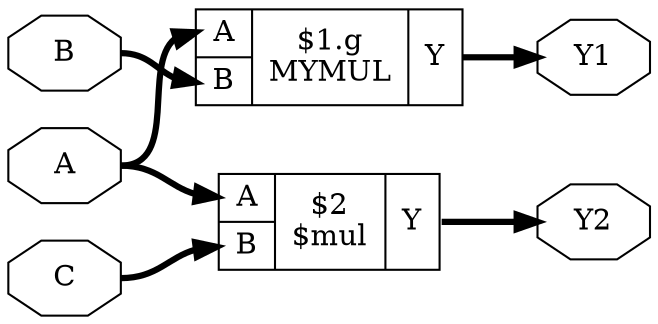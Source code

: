 digraph "test" {
rankdir="LR";
remincross=true;
n1 [ shape=octagon, label="A", color="black", fontcolor="black"];
n2 [ shape=octagon, label="B", color="black", fontcolor="black"];
n3 [ shape=octagon, label="C", color="black", fontcolor="black"];
n4 [ shape=octagon, label="Y1", color="black", fontcolor="black"];
n5 [ shape=octagon, label="Y2", color="black", fontcolor="black"];
c7 [ shape=record, label="{{<p1> A|<p2> B}|$1.g\nMYMUL|{<p6> Y}}",  ];
c8 [ shape=record, label="{{<p1> A|<p2> B}|$2\n$mul|{<p6> Y}}",  ];
n1:e -> c7:p1:w [color="black", fontcolor="black", style="setlinewidth(3)", label=""];
n1:e -> c8:p1:w [color="black", fontcolor="black", style="setlinewidth(3)", label=""];
n2:e -> c7:p2:w [color="black", fontcolor="black", style="setlinewidth(3)", label=""];
n3:e -> c8:p2:w [color="black", fontcolor="black", style="setlinewidth(3)", label=""];
c7:p6:e -> n4:w [color="black", fontcolor="black", style="setlinewidth(3)", label=""];
c8:p6:e -> n5:w [color="black", fontcolor="black", style="setlinewidth(3)", label=""];
}
